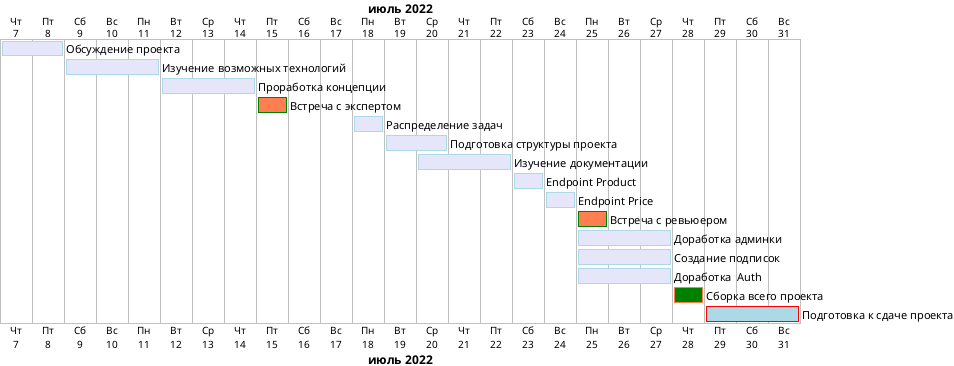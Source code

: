 @startgantt
language ru


printscale daily zoom 2

[Обсуждение проекта] lasts 2 days and is colored in Lavender/LightBlue
[Изучение возможных технологий] lasts 3 days and is colored in Lavender/LightBlue
[Проработка концепции] lasts 3 days and is colored in Lavender/LightBlue
[Встреча с экспертом] is colored in Coral/Green
[Распределение задач] is colored in Lavender/LightBlue
[Подготовка структуры проекта] lasts 2 days and is colored in Lavender/LightBlue
[Изучение документации] lasts 3 days and is colored in Lavender/LightBlue
[Endpoint Product] lasts 1 days and is colored in Lavender/LightBlue
[Endpoint Price] lasts 1 days and is colored in Lavender/LightBlue
[Встреча с ревьюером] is colored in Coral/Green
[Доработка админки] lasts 3 days and is colored in Lavender/LightBlue
[Создание подписок] lasts 3 days and is colored in Lavender/LightBlue
[Доработка  Auth] lasts 3 days and is colored in Lavender/LightBlue
[Сборка всего проекта] is colored in Green/Coral
[Подготовка к сдаче проекта] lasts 3 days and is colored in LightBlue/Red


Project starts 2022-07-07

[Обсуждение проекта] starts 2022-07-07
[Изучение возможных технологий] starts 2022-07-09
[Проработка концепции] starts 2022-07-12
[Встреча с экспертом] starts 2022-07-15
[Распределение задач] starts 2022-07-18
[Изучение документации] starts 2022-07-20
[Подготовка структуры проекта] starts 2022-07-19
[Endpoint Product] starts 2022-07-23
[Endpoint Price] starts 2022-07-24
[Встреча с ревьюером] starts 2022-07-25
[Доработка админки] starts 2022-07-25
[Создание подписок] starts 2022-07-25
[Доработка  Auth] starts 2022-07-25
[Сборка всего проекта] starts 2022-07-28
[Подготовка к сдаче проекта] starts 2022-07-29

'[Обсуждение проекта] lasts 2 days  and is colored in Lavender/LightBlue
''[Изучение возможных технологий] lasts 2 days and is colored in Lavender/LightBlue
'
'Project starts 2022-07-07
'[Обсуждение проекта] starts 2020-07-07
'[Изучение возможных технологий] starts 2020-07-10
'[Встреча с экспертом] lasts 1 days and is colored in Coral/Green and starts 0 days after [lessen]'s end



'[Тест прототипа] lasts 9 days and is colored in Coral/Green and starts 3 days after [Разработка прототипа]'s end
'[Составление тестов] lasts 5 days and ends at [Разработка прототипа]'s end
'[Найм тестировщиков] lasts 6 days and ends at [Составление тестов]'s start
'[Подготовка отчета о тестировании] is colored in Coral/Green
'[Подготовка отчета о тестировании] starts 1 day before [Тест прототипа]'s start and ends at [Тест прототипа]'s end
@endgantt